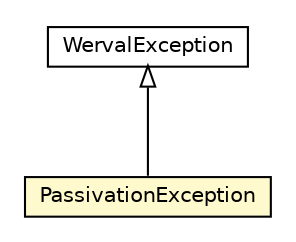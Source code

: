 #!/usr/local/bin/dot
#
# Class diagram 
# Generated by UMLGraph version R5_6-24-gf6e263 (http://www.umlgraph.org/)
#

digraph G {
	edge [fontname="Helvetica",fontsize=10,labelfontname="Helvetica",labelfontsize=10];
	node [fontname="Helvetica",fontsize=10,shape=plaintext];
	nodesep=0.25;
	ranksep=0.5;
	// io.werval.api.exceptions.PassivationException
	c29263 [label=<<table title="io.werval.api.exceptions.PassivationException" border="0" cellborder="1" cellspacing="0" cellpadding="2" port="p" bgcolor="lemonChiffon" href="./PassivationException.html">
		<tr><td><table border="0" cellspacing="0" cellpadding="1">
<tr><td align="center" balign="center"> PassivationException </td></tr>
		</table></td></tr>
		</table>>, URL="./PassivationException.html", fontname="Helvetica", fontcolor="black", fontsize=10.0];
	// io.werval.api.exceptions.WervalException
	c29266 [label=<<table title="io.werval.api.exceptions.WervalException" border="0" cellborder="1" cellspacing="0" cellpadding="2" port="p" href="./WervalException.html">
		<tr><td><table border="0" cellspacing="0" cellpadding="1">
<tr><td align="center" balign="center"> WervalException </td></tr>
		</table></td></tr>
		</table>>, URL="./WervalException.html", fontname="Helvetica", fontcolor="black", fontsize=10.0];
	//io.werval.api.exceptions.PassivationException extends io.werval.api.exceptions.WervalException
	c29266:p -> c29263:p [dir=back,arrowtail=empty];
}

